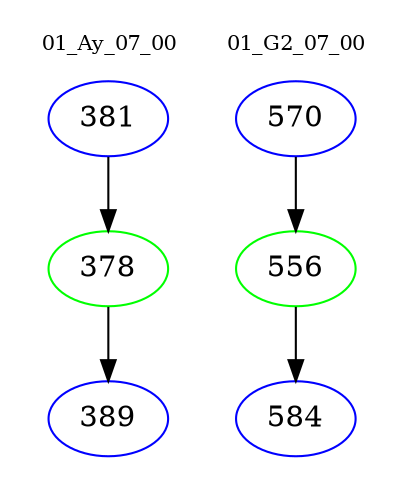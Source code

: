 digraph{
subgraph cluster_0 {
color = white
label = "01_Ay_07_00";
fontsize=10;
T0_381 [label="381", color="blue"]
T0_381 -> T0_378 [color="black"]
T0_378 [label="378", color="green"]
T0_378 -> T0_389 [color="black"]
T0_389 [label="389", color="blue"]
}
subgraph cluster_1 {
color = white
label = "01_G2_07_00";
fontsize=10;
T1_570 [label="570", color="blue"]
T1_570 -> T1_556 [color="black"]
T1_556 [label="556", color="green"]
T1_556 -> T1_584 [color="black"]
T1_584 [label="584", color="blue"]
}
}
